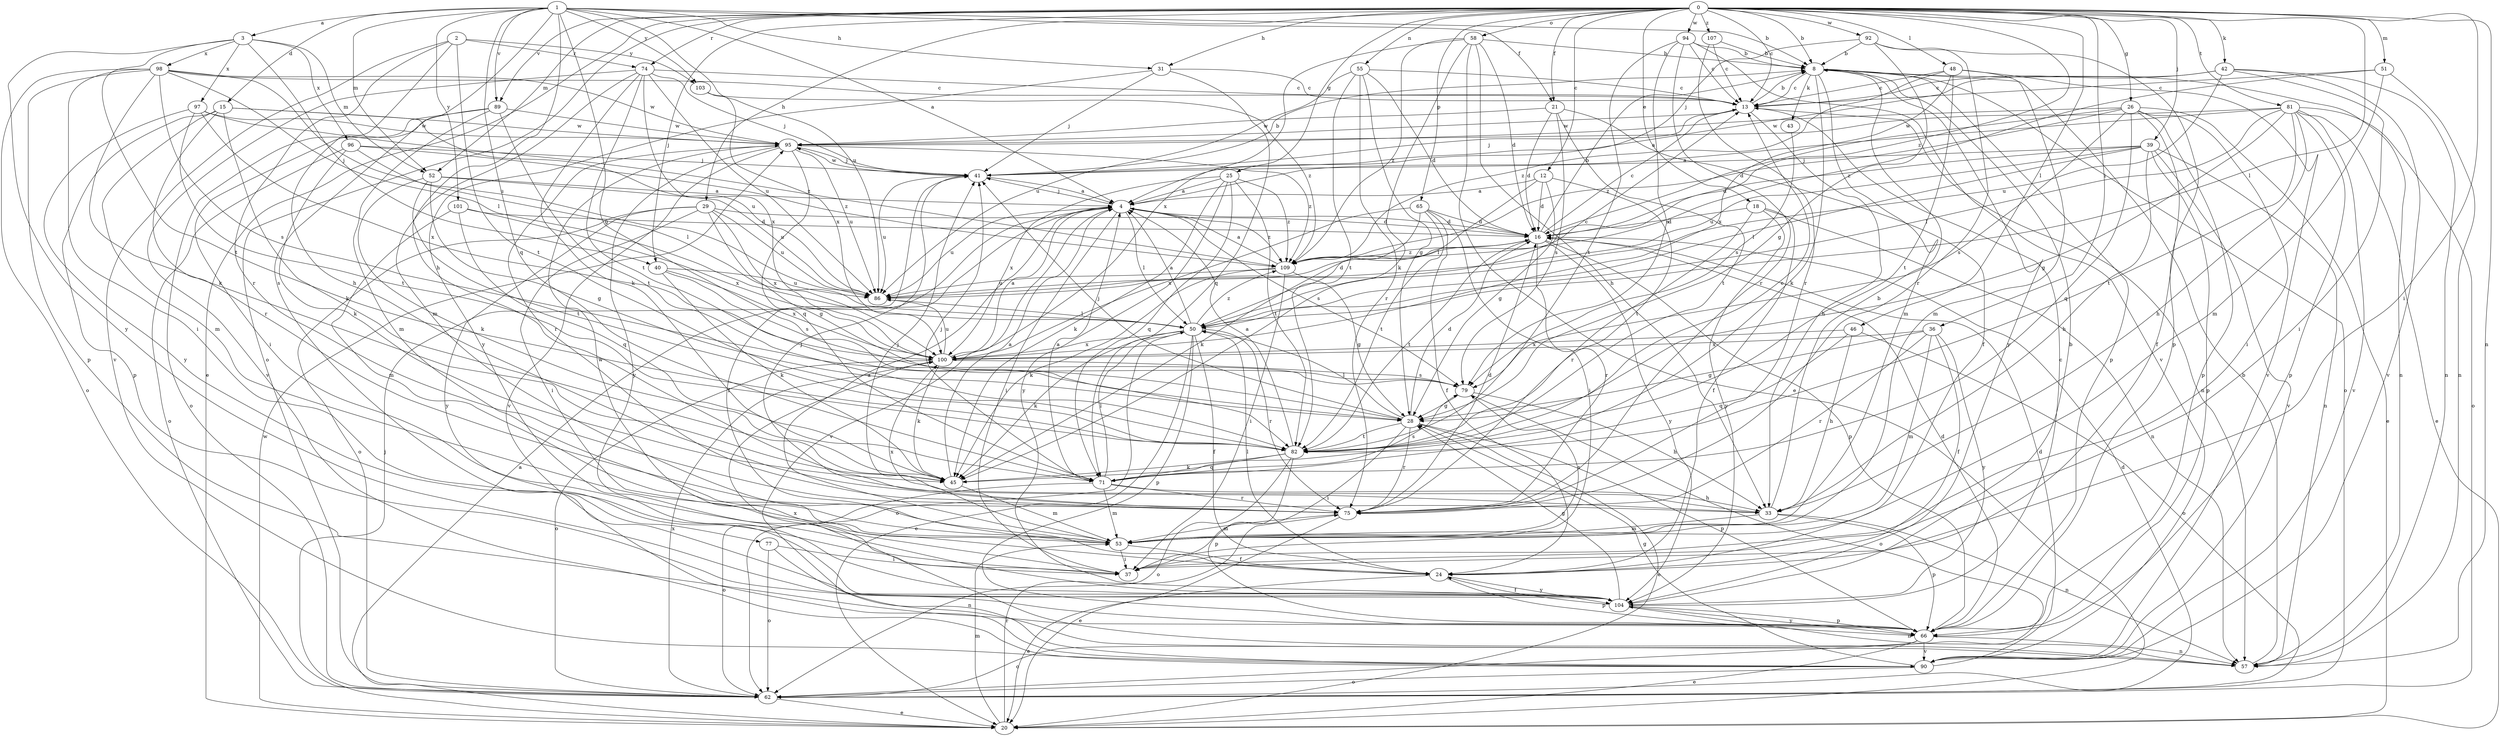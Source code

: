 strict digraph  {
0;
1;
2;
3;
4;
8;
12;
13;
15;
16;
18;
20;
21;
24;
25;
26;
28;
29;
31;
33;
36;
37;
39;
40;
41;
42;
43;
45;
46;
48;
50;
51;
52;
53;
55;
57;
58;
62;
65;
66;
71;
74;
75;
77;
79;
81;
82;
86;
89;
90;
92;
94;
95;
96;
97;
98;
100;
101;
103;
104;
107;
109;
0 -> 8  [label=b];
0 -> 12  [label=c];
0 -> 13  [label=c];
0 -> 18  [label=e];
0 -> 20  [label=e];
0 -> 21  [label=f];
0 -> 25  [label=g];
0 -> 26  [label=g];
0 -> 29  [label=h];
0 -> 31  [label=h];
0 -> 36  [label=i];
0 -> 37  [label=i];
0 -> 39  [label=j];
0 -> 40  [label=j];
0 -> 42  [label=k];
0 -> 46  [label=l];
0 -> 48  [label=l];
0 -> 50  [label=l];
0 -> 51  [label=m];
0 -> 52  [label=m];
0 -> 55  [label=n];
0 -> 57  [label=n];
0 -> 58  [label=o];
0 -> 62  [label=o];
0 -> 65  [label=p];
0 -> 74  [label=r];
0 -> 81  [label=t];
0 -> 89  [label=v];
0 -> 92  [label=w];
0 -> 94  [label=w];
0 -> 107  [label=z];
0 -> 109  [label=z];
1 -> 3  [label=a];
1 -> 4  [label=a];
1 -> 8  [label=b];
1 -> 15  [label=d];
1 -> 21  [label=f];
1 -> 28  [label=g];
1 -> 31  [label=h];
1 -> 33  [label=h];
1 -> 52  [label=m];
1 -> 71  [label=q];
1 -> 77  [label=s];
1 -> 86  [label=u];
1 -> 89  [label=v];
1 -> 101  [label=y];
1 -> 103  [label=y];
2 -> 33  [label=h];
2 -> 74  [label=r];
2 -> 75  [label=r];
2 -> 82  [label=t];
2 -> 90  [label=v];
2 -> 103  [label=y];
3 -> 40  [label=j];
3 -> 52  [label=m];
3 -> 82  [label=t];
3 -> 96  [label=x];
3 -> 97  [label=x];
3 -> 98  [label=x];
3 -> 104  [label=y];
4 -> 16  [label=d];
4 -> 24  [label=f];
4 -> 37  [label=i];
4 -> 41  [label=j];
4 -> 50  [label=l];
4 -> 79  [label=s];
4 -> 86  [label=u];
4 -> 90  [label=v];
4 -> 109  [label=z];
8 -> 13  [label=c];
8 -> 43  [label=k];
8 -> 45  [label=k];
8 -> 53  [label=m];
8 -> 57  [label=n];
8 -> 62  [label=o];
8 -> 66  [label=p];
8 -> 104  [label=y];
12 -> 4  [label=a];
12 -> 16  [label=d];
12 -> 28  [label=g];
12 -> 50  [label=l];
12 -> 82  [label=t];
13 -> 8  [label=b];
13 -> 33  [label=h];
13 -> 41  [label=j];
13 -> 57  [label=n];
13 -> 95  [label=w];
15 -> 45  [label=k];
15 -> 53  [label=m];
15 -> 66  [label=p];
15 -> 75  [label=r];
15 -> 86  [label=u];
15 -> 95  [label=w];
16 -> 8  [label=b];
16 -> 13  [label=c];
16 -> 66  [label=p];
16 -> 75  [label=r];
16 -> 82  [label=t];
16 -> 104  [label=y];
16 -> 109  [label=z];
18 -> 16  [label=d];
18 -> 24  [label=f];
18 -> 57  [label=n];
18 -> 75  [label=r];
18 -> 104  [label=y];
20 -> 4  [label=a];
20 -> 41  [label=j];
20 -> 53  [label=m];
20 -> 75  [label=r];
20 -> 95  [label=w];
21 -> 16  [label=d];
21 -> 24  [label=f];
21 -> 79  [label=s];
21 -> 82  [label=t];
21 -> 95  [label=w];
24 -> 20  [label=e];
24 -> 50  [label=l];
24 -> 66  [label=p];
24 -> 95  [label=w];
24 -> 104  [label=y];
25 -> 4  [label=a];
25 -> 45  [label=k];
25 -> 71  [label=q];
25 -> 82  [label=t];
25 -> 100  [label=x];
25 -> 104  [label=y];
25 -> 109  [label=z];
26 -> 16  [label=d];
26 -> 20  [label=e];
26 -> 24  [label=f];
26 -> 37  [label=i];
26 -> 66  [label=p];
26 -> 71  [label=q];
26 -> 79  [label=s];
26 -> 95  [label=w];
26 -> 109  [label=z];
28 -> 16  [label=d];
28 -> 20  [label=e];
28 -> 37  [label=i];
28 -> 41  [label=j];
28 -> 50  [label=l];
28 -> 66  [label=p];
28 -> 75  [label=r];
28 -> 82  [label=t];
29 -> 16  [label=d];
29 -> 28  [label=g];
29 -> 37  [label=i];
29 -> 62  [label=o];
29 -> 86  [label=u];
29 -> 100  [label=x];
29 -> 104  [label=y];
31 -> 13  [label=c];
31 -> 41  [label=j];
31 -> 71  [label=q];
31 -> 104  [label=y];
33 -> 8  [label=b];
33 -> 41  [label=j];
33 -> 53  [label=m];
33 -> 57  [label=n];
33 -> 66  [label=p];
36 -> 24  [label=f];
36 -> 28  [label=g];
36 -> 53  [label=m];
36 -> 75  [label=r];
36 -> 100  [label=x];
36 -> 104  [label=y];
39 -> 16  [label=d];
39 -> 33  [label=h];
39 -> 41  [label=j];
39 -> 50  [label=l];
39 -> 57  [label=n];
39 -> 66  [label=p];
39 -> 86  [label=u];
39 -> 90  [label=v];
40 -> 45  [label=k];
40 -> 79  [label=s];
40 -> 86  [label=u];
40 -> 100  [label=x];
41 -> 4  [label=a];
41 -> 8  [label=b];
41 -> 86  [label=u];
41 -> 95  [label=w];
42 -> 4  [label=a];
42 -> 13  [label=c];
42 -> 37  [label=i];
42 -> 57  [label=n];
42 -> 86  [label=u];
42 -> 90  [label=v];
43 -> 79  [label=s];
45 -> 4  [label=a];
45 -> 53  [label=m];
46 -> 33  [label=h];
46 -> 62  [label=o];
46 -> 71  [label=q];
46 -> 100  [label=x];
48 -> 13  [label=c];
48 -> 53  [label=m];
48 -> 82  [label=t];
48 -> 90  [label=v];
48 -> 100  [label=x];
48 -> 109  [label=z];
50 -> 4  [label=a];
50 -> 13  [label=c];
50 -> 20  [label=e];
50 -> 24  [label=f];
50 -> 45  [label=k];
50 -> 62  [label=o];
50 -> 66  [label=p];
50 -> 75  [label=r];
50 -> 100  [label=x];
50 -> 109  [label=z];
51 -> 13  [label=c];
51 -> 53  [label=m];
51 -> 57  [label=n];
51 -> 109  [label=z];
52 -> 4  [label=a];
52 -> 28  [label=g];
52 -> 45  [label=k];
52 -> 82  [label=t];
52 -> 86  [label=u];
53 -> 4  [label=a];
53 -> 24  [label=f];
53 -> 37  [label=i];
53 -> 79  [label=s];
53 -> 100  [label=x];
55 -> 13  [label=c];
55 -> 16  [label=d];
55 -> 28  [label=g];
55 -> 75  [label=r];
55 -> 82  [label=t];
55 -> 86  [label=u];
57 -> 8  [label=b];
57 -> 100  [label=x];
58 -> 8  [label=b];
58 -> 16  [label=d];
58 -> 20  [label=e];
58 -> 33  [label=h];
58 -> 45  [label=k];
58 -> 100  [label=x];
58 -> 109  [label=z];
62 -> 16  [label=d];
62 -> 20  [label=e];
62 -> 100  [label=x];
65 -> 16  [label=d];
65 -> 24  [label=f];
65 -> 37  [label=i];
65 -> 45  [label=k];
65 -> 82  [label=t];
65 -> 100  [label=x];
66 -> 16  [label=d];
66 -> 20  [label=e];
66 -> 57  [label=n];
66 -> 62  [label=o];
66 -> 90  [label=v];
66 -> 104  [label=y];
71 -> 4  [label=a];
71 -> 33  [label=h];
71 -> 41  [label=j];
71 -> 50  [label=l];
71 -> 53  [label=m];
71 -> 62  [label=o];
71 -> 75  [label=r];
71 -> 79  [label=s];
74 -> 13  [label=c];
74 -> 41  [label=j];
74 -> 45  [label=k];
74 -> 53  [label=m];
74 -> 82  [label=t];
74 -> 86  [label=u];
74 -> 90  [label=v];
74 -> 100  [label=x];
75 -> 16  [label=d];
75 -> 20  [label=e];
75 -> 41  [label=j];
75 -> 53  [label=m];
77 -> 37  [label=i];
77 -> 57  [label=n];
77 -> 62  [label=o];
79 -> 28  [label=g];
79 -> 33  [label=h];
79 -> 62  [label=o];
81 -> 4  [label=a];
81 -> 20  [label=e];
81 -> 28  [label=g];
81 -> 33  [label=h];
81 -> 50  [label=l];
81 -> 62  [label=o];
81 -> 66  [label=p];
81 -> 82  [label=t];
81 -> 90  [label=v];
81 -> 95  [label=w];
82 -> 4  [label=a];
82 -> 13  [label=c];
82 -> 45  [label=k];
82 -> 62  [label=o];
82 -> 66  [label=p];
82 -> 71  [label=q];
86 -> 16  [label=d];
86 -> 50  [label=l];
89 -> 37  [label=i];
89 -> 53  [label=m];
89 -> 62  [label=o];
89 -> 82  [label=t];
89 -> 95  [label=w];
90 -> 16  [label=d];
90 -> 28  [label=g];
90 -> 62  [label=o];
92 -> 8  [label=b];
92 -> 28  [label=g];
92 -> 41  [label=j];
92 -> 66  [label=p];
92 -> 75  [label=r];
94 -> 8  [label=b];
94 -> 13  [label=c];
94 -> 75  [label=r];
94 -> 79  [label=s];
94 -> 82  [label=t];
94 -> 90  [label=v];
95 -> 41  [label=j];
95 -> 71  [label=q];
95 -> 75  [label=r];
95 -> 86  [label=u];
95 -> 90  [label=v];
95 -> 104  [label=y];
95 -> 109  [label=z];
96 -> 41  [label=j];
96 -> 45  [label=k];
96 -> 50  [label=l];
96 -> 62  [label=o];
96 -> 109  [label=z];
97 -> 82  [label=t];
97 -> 95  [label=w];
97 -> 100  [label=x];
97 -> 104  [label=y];
97 -> 109  [label=z];
98 -> 13  [label=c];
98 -> 37  [label=i];
98 -> 45  [label=k];
98 -> 50  [label=l];
98 -> 62  [label=o];
98 -> 66  [label=p];
98 -> 79  [label=s];
98 -> 86  [label=u];
98 -> 95  [label=w];
100 -> 4  [label=a];
100 -> 45  [label=k];
100 -> 62  [label=o];
100 -> 79  [label=s];
100 -> 86  [label=u];
101 -> 16  [label=d];
101 -> 53  [label=m];
101 -> 71  [label=q];
101 -> 100  [label=x];
103 -> 100  [label=x];
103 -> 109  [label=z];
104 -> 8  [label=b];
104 -> 13  [label=c];
104 -> 24  [label=f];
104 -> 28  [label=g];
104 -> 57  [label=n];
104 -> 66  [label=p];
107 -> 8  [label=b];
107 -> 13  [label=c];
107 -> 75  [label=r];
109 -> 4  [label=a];
109 -> 28  [label=g];
109 -> 37  [label=i];
109 -> 45  [label=k];
109 -> 86  [label=u];
}
